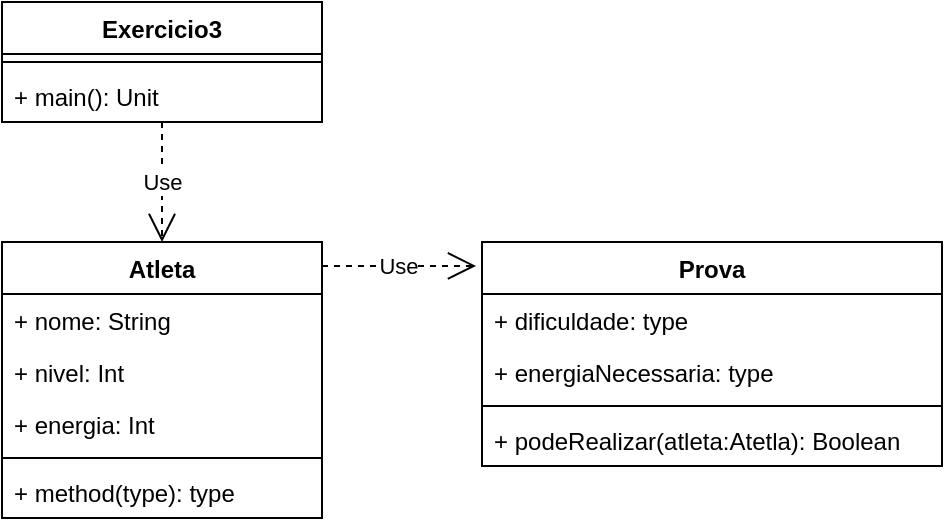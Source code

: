 <mxfile version="13.6.6" type="device"><diagram id="8ZX9jI5vEvsJHcHsbiRR" name="Page-1"><mxGraphModel dx="2062" dy="700" grid="1" gridSize="10" guides="1" tooltips="1" connect="1" arrows="1" fold="1" page="1" pageScale="1" pageWidth="827" pageHeight="1169" math="0" shadow="0"><root><mxCell id="0"/><mxCell id="1" parent="0"/><mxCell id="Ljc4ER0wmf2cNM5kC7vH-1" value="Exercicio3" style="swimlane;fontStyle=1;align=center;verticalAlign=top;childLayout=stackLayout;horizontal=1;startSize=26;horizontalStack=0;resizeParent=1;resizeParentMax=0;resizeLast=0;collapsible=1;marginBottom=0;" parent="1" vertex="1"><mxGeometry x="80" y="80" width="160" height="60" as="geometry"/></mxCell><mxCell id="Ljc4ER0wmf2cNM5kC7vH-3" value="" style="line;strokeWidth=1;fillColor=none;align=left;verticalAlign=middle;spacingTop=-1;spacingLeft=3;spacingRight=3;rotatable=0;labelPosition=right;points=[];portConstraint=eastwest;" parent="Ljc4ER0wmf2cNM5kC7vH-1" vertex="1"><mxGeometry y="26" width="160" height="8" as="geometry"/></mxCell><mxCell id="Ljc4ER0wmf2cNM5kC7vH-4" value="+ main(): Unit" style="text;strokeColor=none;fillColor=none;align=left;verticalAlign=top;spacingLeft=4;spacingRight=4;overflow=hidden;rotatable=0;points=[[0,0.5],[1,0.5]];portConstraint=eastwest;" parent="Ljc4ER0wmf2cNM5kC7vH-1" vertex="1"><mxGeometry y="34" width="160" height="26" as="geometry"/></mxCell><mxCell id="Ljc4ER0wmf2cNM5kC7vH-17" value="Use" style="endArrow=open;endSize=12;dashed=1;html=1;entryX=0.5;entryY=0;entryDx=0;entryDy=0;" parent="1" source="Ljc4ER0wmf2cNM5kC7vH-4" target="Ljc4ER0wmf2cNM5kC7vH-5" edge="1"><mxGeometry width="160" relative="1" as="geometry"><mxPoint x="130" y="180" as="sourcePoint"/><mxPoint x="670" y="230" as="targetPoint"/></mxGeometry></mxCell><mxCell id="Ljc4ER0wmf2cNM5kC7vH-18" value="Use" style="endArrow=open;endSize=12;dashed=1;html=1;entryX=-0.013;entryY=0.107;entryDx=0;entryDy=0;exitX=1;exitY=0.087;exitDx=0;exitDy=0;exitPerimeter=0;entryPerimeter=0;" parent="1" source="Ljc4ER0wmf2cNM5kC7vH-5" target="Ljc4ER0wmf2cNM5kC7vH-11" edge="1"><mxGeometry width="160" relative="1" as="geometry"><mxPoint x="375" y="219" as="sourcePoint"/><mxPoint x="430" y="360" as="targetPoint"/></mxGeometry></mxCell><mxCell id="Ljc4ER0wmf2cNM5kC7vH-5" value="Atleta" style="swimlane;fontStyle=1;align=center;verticalAlign=top;childLayout=stackLayout;horizontal=1;startSize=26;horizontalStack=0;resizeParent=1;resizeParentMax=0;resizeLast=0;collapsible=1;marginBottom=0;" parent="1" vertex="1"><mxGeometry x="80" y="200" width="160" height="138" as="geometry"/></mxCell><mxCell id="Ljc4ER0wmf2cNM5kC7vH-6" value="+ nome: String" style="text;strokeColor=none;fillColor=none;align=left;verticalAlign=top;spacingLeft=4;spacingRight=4;overflow=hidden;rotatable=0;points=[[0,0.5],[1,0.5]];portConstraint=eastwest;" parent="Ljc4ER0wmf2cNM5kC7vH-5" vertex="1"><mxGeometry y="26" width="160" height="26" as="geometry"/></mxCell><mxCell id="Ljc4ER0wmf2cNM5kC7vH-9" value="+ nivel: Int" style="text;strokeColor=none;fillColor=none;align=left;verticalAlign=top;spacingLeft=4;spacingRight=4;overflow=hidden;rotatable=0;points=[[0,0.5],[1,0.5]];portConstraint=eastwest;" parent="Ljc4ER0wmf2cNM5kC7vH-5" vertex="1"><mxGeometry y="52" width="160" height="26" as="geometry"/></mxCell><mxCell id="Ljc4ER0wmf2cNM5kC7vH-10" value="+ energia: Int" style="text;strokeColor=none;fillColor=none;align=left;verticalAlign=top;spacingLeft=4;spacingRight=4;overflow=hidden;rotatable=0;points=[[0,0.5],[1,0.5]];portConstraint=eastwest;" parent="Ljc4ER0wmf2cNM5kC7vH-5" vertex="1"><mxGeometry y="78" width="160" height="26" as="geometry"/></mxCell><mxCell id="Ljc4ER0wmf2cNM5kC7vH-7" value="" style="line;strokeWidth=1;fillColor=none;align=left;verticalAlign=middle;spacingTop=-1;spacingLeft=3;spacingRight=3;rotatable=0;labelPosition=right;points=[];portConstraint=eastwest;" parent="Ljc4ER0wmf2cNM5kC7vH-5" vertex="1"><mxGeometry y="104" width="160" height="8" as="geometry"/></mxCell><mxCell id="Ljc4ER0wmf2cNM5kC7vH-8" value="+ method(type): type" style="text;strokeColor=none;fillColor=none;align=left;verticalAlign=top;spacingLeft=4;spacingRight=4;overflow=hidden;rotatable=0;points=[[0,0.5],[1,0.5]];portConstraint=eastwest;" parent="Ljc4ER0wmf2cNM5kC7vH-5" vertex="1"><mxGeometry y="112" width="160" height="26" as="geometry"/></mxCell><mxCell id="Ljc4ER0wmf2cNM5kC7vH-11" value="Prova" style="swimlane;fontStyle=1;align=center;verticalAlign=top;childLayout=stackLayout;horizontal=1;startSize=26;horizontalStack=0;resizeParent=1;resizeParentMax=0;resizeLast=0;collapsible=1;marginBottom=0;" parent="1" vertex="1"><mxGeometry x="320" y="200" width="230" height="112" as="geometry"/></mxCell><mxCell id="Ljc4ER0wmf2cNM5kC7vH-12" value="+ dificuldade: type" style="text;strokeColor=none;fillColor=none;align=left;verticalAlign=top;spacingLeft=4;spacingRight=4;overflow=hidden;rotatable=0;points=[[0,0.5],[1,0.5]];portConstraint=eastwest;" parent="Ljc4ER0wmf2cNM5kC7vH-11" vertex="1"><mxGeometry y="26" width="230" height="26" as="geometry"/></mxCell><mxCell id="Ljc4ER0wmf2cNM5kC7vH-15" value="+ energiaNecessaria: type" style="text;strokeColor=none;fillColor=none;align=left;verticalAlign=top;spacingLeft=4;spacingRight=4;overflow=hidden;rotatable=0;points=[[0,0.5],[1,0.5]];portConstraint=eastwest;" parent="Ljc4ER0wmf2cNM5kC7vH-11" vertex="1"><mxGeometry y="52" width="230" height="26" as="geometry"/></mxCell><mxCell id="Ljc4ER0wmf2cNM5kC7vH-13" value="" style="line;strokeWidth=1;fillColor=none;align=left;verticalAlign=middle;spacingTop=-1;spacingLeft=3;spacingRight=3;rotatable=0;labelPosition=right;points=[];portConstraint=eastwest;" parent="Ljc4ER0wmf2cNM5kC7vH-11" vertex="1"><mxGeometry y="78" width="230" height="8" as="geometry"/></mxCell><mxCell id="Ljc4ER0wmf2cNM5kC7vH-14" value="+ podeRealizar(atleta:Atetla): Boolean" style="text;strokeColor=none;fillColor=none;align=left;verticalAlign=top;spacingLeft=4;spacingRight=4;overflow=hidden;rotatable=0;points=[[0,0.5],[1,0.5]];portConstraint=eastwest;" parent="Ljc4ER0wmf2cNM5kC7vH-11" vertex="1"><mxGeometry y="86" width="230" height="26" as="geometry"/></mxCell></root></mxGraphModel></diagram></mxfile>